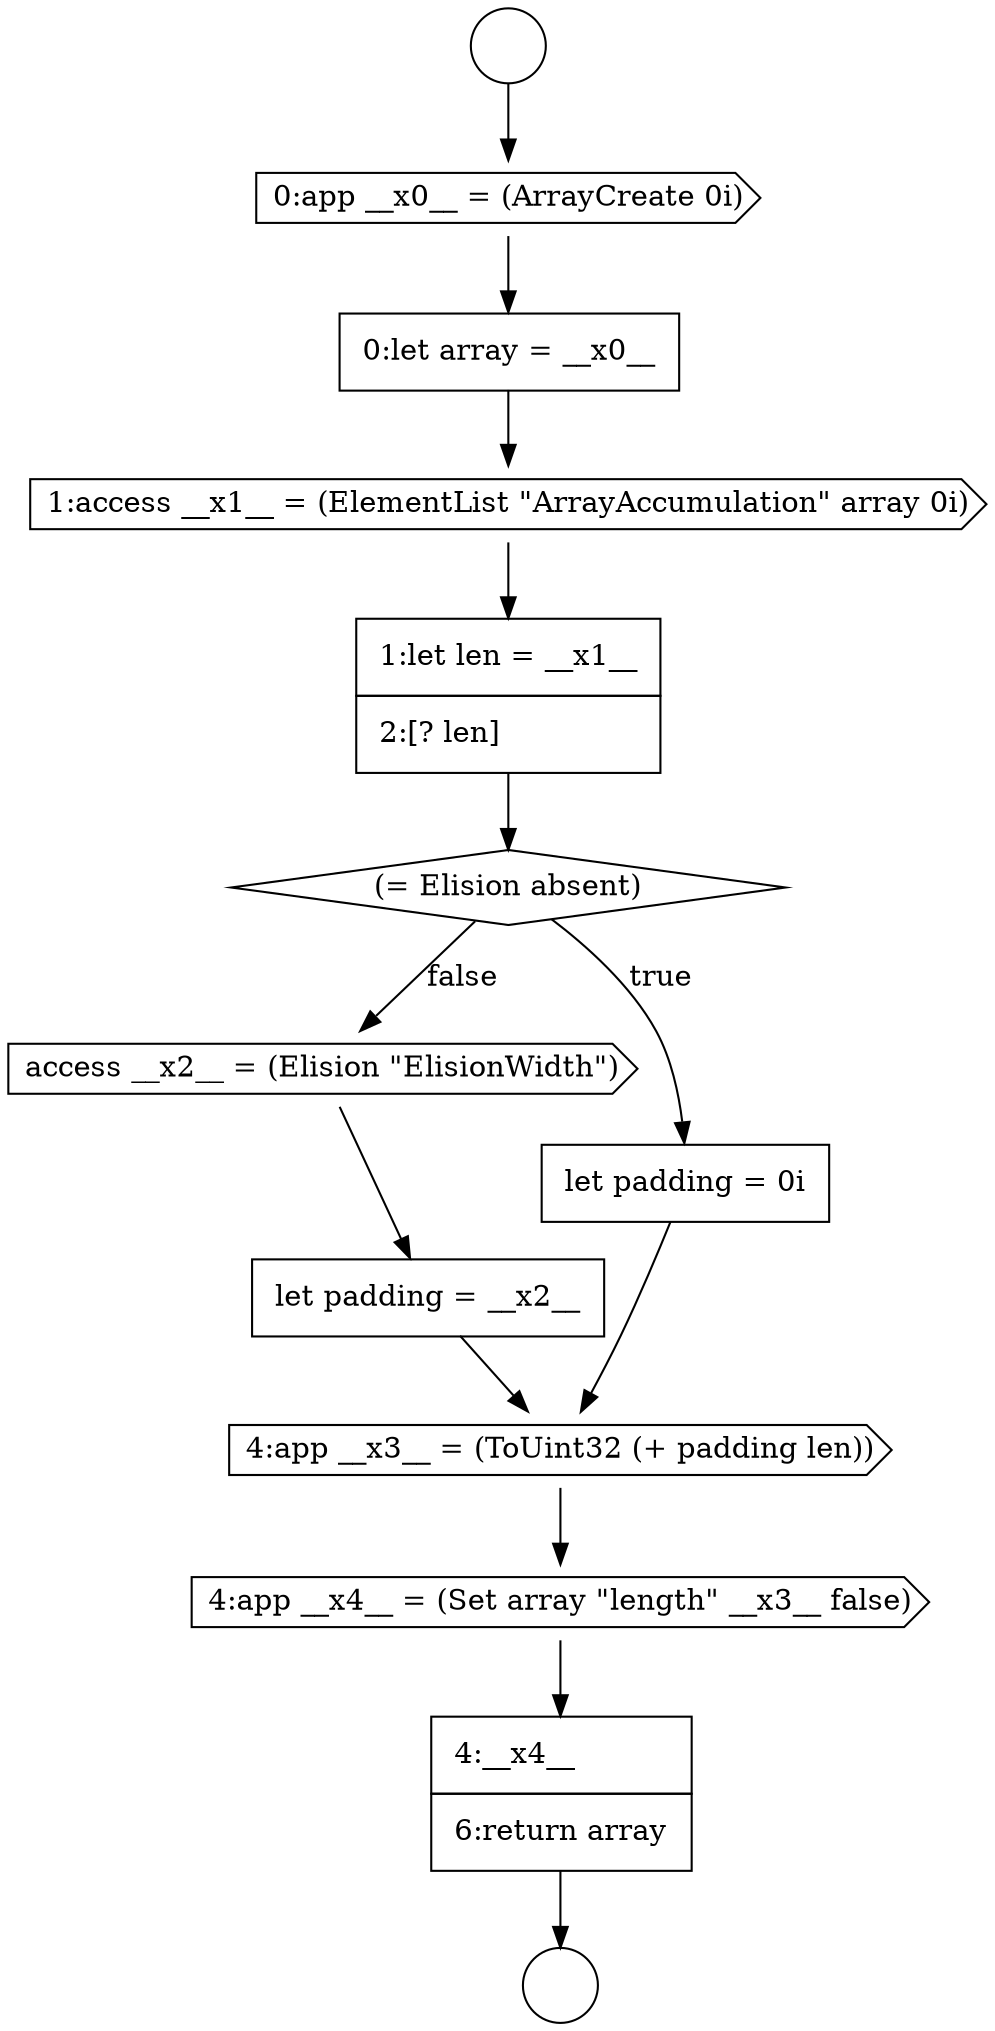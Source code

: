 digraph {
  node3345 [shape=cds, label=<<font color="black">access __x2__ = (Elision &quot;ElisionWidth&quot;)</font>> color="black" fillcolor="white" style=filled]
  node3338 [shape=circle label=" " color="black" fillcolor="white" style=filled]
  node3342 [shape=none, margin=0, label=<<font color="black">
    <table border="0" cellborder="1" cellspacing="0" cellpadding="10">
      <tr><td align="left">1:let len = __x1__</td></tr>
      <tr><td align="left">2:[? len]</td></tr>
    </table>
  </font>> color="black" fillcolor="white" style=filled]
  node3339 [shape=cds, label=<<font color="black">0:app __x0__ = (ArrayCreate 0i)</font>> color="black" fillcolor="white" style=filled]
  node3349 [shape=none, margin=0, label=<<font color="black">
    <table border="0" cellborder="1" cellspacing="0" cellpadding="10">
      <tr><td align="left">4:__x4__</td></tr>
      <tr><td align="left">6:return array</td></tr>
    </table>
  </font>> color="black" fillcolor="white" style=filled]
  node3343 [shape=diamond, label=<<font color="black">(= Elision absent)</font>> color="black" fillcolor="white" style=filled]
  node3340 [shape=none, margin=0, label=<<font color="black">
    <table border="0" cellborder="1" cellspacing="0" cellpadding="10">
      <tr><td align="left">0:let array = __x0__</td></tr>
    </table>
  </font>> color="black" fillcolor="white" style=filled]
  node3348 [shape=cds, label=<<font color="black">4:app __x4__ = (Set array &quot;length&quot; __x3__ false)</font>> color="black" fillcolor="white" style=filled]
  node3344 [shape=none, margin=0, label=<<font color="black">
    <table border="0" cellborder="1" cellspacing="0" cellpadding="10">
      <tr><td align="left">let padding = 0i</td></tr>
    </table>
  </font>> color="black" fillcolor="white" style=filled]
  node3346 [shape=none, margin=0, label=<<font color="black">
    <table border="0" cellborder="1" cellspacing="0" cellpadding="10">
      <tr><td align="left">let padding = __x2__</td></tr>
    </table>
  </font>> color="black" fillcolor="white" style=filled]
  node3337 [shape=circle label=" " color="black" fillcolor="white" style=filled]
  node3347 [shape=cds, label=<<font color="black">4:app __x3__ = (ToUint32 (+ padding len))</font>> color="black" fillcolor="white" style=filled]
  node3341 [shape=cds, label=<<font color="black">1:access __x1__ = (ElementList &quot;ArrayAccumulation&quot; array 0i)</font>> color="black" fillcolor="white" style=filled]
  node3339 -> node3340 [ color="black"]
  node3349 -> node3338 [ color="black"]
  node3347 -> node3348 [ color="black"]
  node3341 -> node3342 [ color="black"]
  node3343 -> node3344 [label=<<font color="black">true</font>> color="black"]
  node3343 -> node3345 [label=<<font color="black">false</font>> color="black"]
  node3348 -> node3349 [ color="black"]
  node3340 -> node3341 [ color="black"]
  node3345 -> node3346 [ color="black"]
  node3344 -> node3347 [ color="black"]
  node3346 -> node3347 [ color="black"]
  node3337 -> node3339 [ color="black"]
  node3342 -> node3343 [ color="black"]
}

